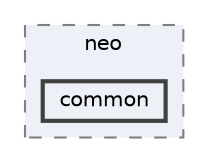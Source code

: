 digraph "include/neo/common"
{
 // LATEX_PDF_SIZE
  bgcolor="transparent";
  edge [fontname=Helvetica,fontsize=10,labelfontname=Helvetica,labelfontsize=10];
  node [fontname=Helvetica,fontsize=10,shape=box,height=0.2,width=0.4];
  compound=true
  subgraph clusterdir_8edea8149d7e00842ba8fdc4f4695c6b {
    graph [ bgcolor="#edf0f7", pencolor="grey50", label="neo", fontname=Helvetica,fontsize=10 style="filled,dashed", URL="dir_8edea8149d7e00842ba8fdc4f4695c6b.html",tooltip=""]
  dir_42158325fcaf772edac7fdf01d4e3bd7 [label="common", fillcolor="#edf0f7", color="grey25", style="filled,bold", URL="dir_42158325fcaf772edac7fdf01d4e3bd7.html",tooltip=""];
  }
}
